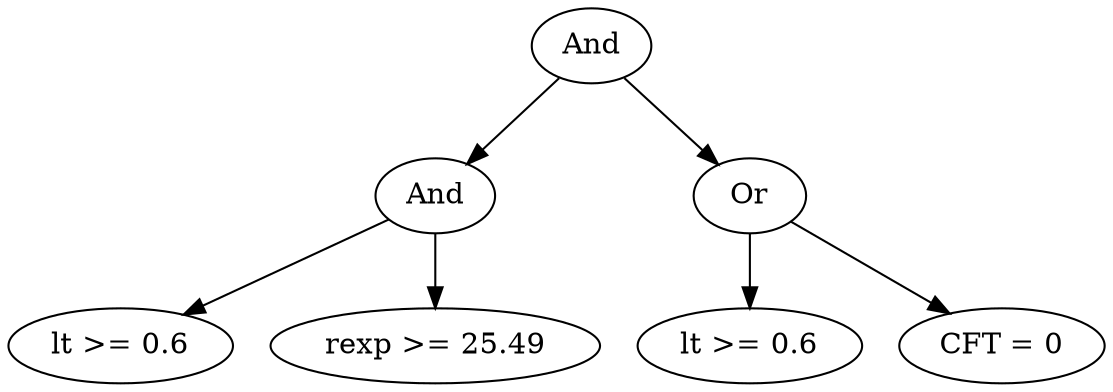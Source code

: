 digraph G {
	graph [bb="0,0,434.14,180",
		dpi=78
	];
	node [label="\N"];
	1	 [height=0.5,
		label=And,
		pos="226.25,162",
		width=0.75];
	2	 [height=0.5,
		label=And,
		pos="165.25,90",
		width=0.75];
	1 -> 2	 [pos="e,178.16,105.82 213.31,146.15 205.06,136.69 194.21,124.24 184.91,113.56"];
	3	 [height=0.5,
		label=Or,
		pos="288.25,90",
		width=0.75];
	1 -> 3	 [pos="e,275.12,105.82 239.39,146.15 247.78,136.69 258.81,124.24 268.26,113.56"];
	4	 [height=0.5,
		label="lt >= 0.6",
		pos="42.246,18",
		width=1.1735];
	2 -> 4	 [pos="e,66.503,32.805 145.21,77.597 126.3,66.838 97.612,50.509 75.314,37.819"];
	5	 [height=0.5,
		label="rexp >= 25.49",
		pos="165.25,18",
		width=1.7332];
	2 -> 5	 [pos="e,165.25,36.104 165.25,71.697 165.25,63.983 165.25,54.712 165.25,46.112"];
	6	 [height=0.5,
		label="lt >= 0.6",
		pos="288.25,18",
		width=1.1735];
	3 -> 6	 [pos="e,288.25,36.104 288.25,71.697 288.25,63.983 288.25,54.712 288.25,46.112"];
	7	 [height=0.5,
		label="CFT = 0",
		pos="391.25,18",
		width=1.1916];
	3 -> 7	 [pos="e,369.42,33.834 306.66,76.485 321.78,66.212 343.49,51.456 361.13,39.466"];
}
